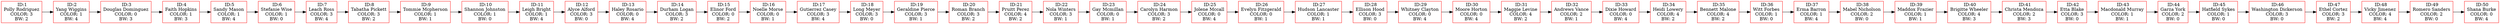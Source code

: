 digraph G { 
node[shape=box, color=red];
nodo21685669[label=" ID:1\nPolly Rodriguez\nCOLOR: 3\nBW: 2"]
nodo2133927002[label=" ID:2\nYang Wiggins\nCOLOR: 1\nBW: 4"]
nodo1836019240[label=" ID:3\nDouglas Dominguez\nCOLOR: 0\nBW: 3"]
nodo325040804[label=" ID:4\nFaith Hopkins\nCOLOR: 1\nBW: 3"]
nodo1173230247[label=" ID:5\nSandy Mason\nCOLOR: 1\nBW: 4"]
nodo856419764[label=" ID:6\nStefanie Wise\nCOLOR: 1\nBW: 0"]
nodo621009875[label=" ID:7\nLeach Ross\nCOLOR: 3\nBW: 4"]
nodo1265094477[label=" ID:8\nTabatha Pickett\nCOLOR: 3\nBW: 2"]
nodo2125039532[label=" ID:9\nTommie Mcpherson\nCOLOR: 1\nBW: 1"]
nodo312714112[label=" ID:10\nShannon Johnston\nCOLOR: 1\nBW: 0"]
nodo692404036[label=" ID:11\nLeigh Bright\nCOLOR: 1\nBW: 4"]
nodo1554874502[label=" ID:12\nAlyce Alford\nCOLOR: 3\nBW: 0"]
nodo1846274136[label=" ID:13\nHaley Rosario\nCOLOR: 0\nBW: 4"]
nodo1639705018[label=" ID:14\nDurham Logan\nCOLOR: 3\nBW: 2"]
nodo1627674070[label=" ID:15\nElinor Ford\nCOLOR: 0\nBW: 2"]
nodo1360875712[label=" ID:16\nNoelle Morse\nCOLOR: 0\nBW: 1"]
nodo1625635731[label=" ID:17\nGutierrez Casey\nCOLOR: 3\nBW: 4"]
nodo1580066828[label=" ID:18\nLong Meyer\nCOLOR: 3\nBW: 0"]
nodo491044090[label=" ID:19\nGeraldine Pierce\nCOLOR: 3\nBW: 1"]
nodo644117698[label=" ID:20\nRoman Branch\nCOLOR: 3\nBW: 2"]
nodo1872034366[label=" ID:21\nPruitt Perez\nCOLOR: 4\nBW: 2"]
nodo1581781576[label=" ID:22\nNola Winters\nCOLOR: 3\nBW: 1"]
nodo1725154839[label=" ID:23\nGay Mcmillan\nCOLOR: 0\nBW: 1"]
nodo1670675563[label=" ID:24\nCarolyn Harmon\nCOLOR: 3\nBW: 2"]
nodo723074861[label=" ID:25\nJolene Mccall\nCOLOR: 0\nBW: 4"]
nodo895328852[label=" ID:26\nEvelyn Fitzgerald\nCOLOR: 0\nBW: 1"]
nodo1304836502[label=" ID:27\nHudson Lancaster\nCOLOR: 1\nBW: 1"]
nodo225534817[label=" ID:28\nEllison Hood\nCOLOR: 3\nBW: 0"]
nodo1878246837[label=" ID:29\nWhitney Clayton\nCOLOR: 0\nBW: 4"]
nodo929338653[label=" ID:30\nMoore Horton\nCOLOR: 0\nBW: 4"]
nodo1259475182[label=" ID:31\nMaggie Levine\nCOLOR: 4\nBW: 2"]
nodo1300109446[label=" ID:32\nAndrews Vance\nCOLOR: 2\nBW: 1"]
nodo1020371697[label=" ID:33\nDixie Howard\nCOLOR: 0\nBW: 4"]
nodo789451787[label=" ID:34\nHeidi Lowery\nCOLOR: 4\nBW: 2"]
nodo1950409828[label=" ID:35\nBennett Malone\nCOLOR: 4\nBW: 2"]
nodo1229416514[label=" ID:36\nWitt Forbes\nCOLOR: 1\nBW: 0"]
nodo2016447921[label=" ID:37\nErma Barron\nCOLOR: 1\nBW: 4"]
nodo666988784[label=" ID:38\nMabel Nicholson\nCOLOR: 2\nBW: 0"]
nodo1414644648[label=" ID:39\nMaddox Frazier\nCOLOR: 1\nBW: 1"]
nodo640070680[label=" ID:40\nBrigitte Wheeler\nCOLOR: 4\nBW: 3"]
nodo1510467688[label=" ID:41\nChrista Mendoza\nCOLOR: 2\nBW: 3"]
nodo1995265320[label=" ID:42\nEtta Blake\nCOLOR: 3\nBW: 0"]
nodo746292446[label=" ID:43\nMacdonald Murray\nCOLOR: 1\nBW: 1"]
nodo1072591677[label=" ID:44\nGarza York\nCOLOR: 2\nBW: 0"]
nodo1523554304[label=" ID:45\nHatfield Sykes\nCOLOR: 1\nBW: 0"]
nodo1175962212[label=" ID:46\nWashington Dickerson\nCOLOR: 3\nBW: 0"]
nodo918221580[label=" ID:47\nEthel Cortez\nCOLOR: 3\nBW: 2"]
nodo2055281021[label=" ID:48\nVicky Jimenez\nCOLOR: 4\nBW: 4"]
nodo1554547125[label=" ID:49\nRomero Sanders\nCOLOR: 2\nBW: 0"]
nodo617901222[label=" ID:50\nShana Burke\nCOLOR: 0\nBW: 4"]
nodo21685669 -> nodo2133927002;
nodo2133927002 -> nodo1836019240;
nodo1836019240 -> nodo325040804;
nodo325040804 -> nodo1173230247;
nodo1173230247 -> nodo856419764;
nodo856419764 -> nodo621009875;
nodo621009875 -> nodo1265094477;
nodo1265094477 -> nodo2125039532;
nodo2125039532 -> nodo312714112;
nodo312714112 -> nodo692404036;
nodo692404036 -> nodo1554874502;
nodo1554874502 -> nodo1846274136;
nodo1846274136 -> nodo1639705018;
nodo1639705018 -> nodo1627674070;
nodo1627674070 -> nodo1360875712;
nodo1360875712 -> nodo1625635731;
nodo1625635731 -> nodo1580066828;
nodo1580066828 -> nodo491044090;
nodo491044090 -> nodo644117698;
nodo644117698 -> nodo1872034366;
nodo1872034366 -> nodo1581781576;
nodo1581781576 -> nodo1725154839;
nodo1725154839 -> nodo1670675563;
nodo1670675563 -> nodo723074861;
nodo723074861 -> nodo895328852;
nodo895328852 -> nodo1304836502;
nodo1304836502 -> nodo225534817;
nodo225534817 -> nodo1878246837;
nodo1878246837 -> nodo929338653;
nodo929338653 -> nodo1259475182;
nodo1259475182 -> nodo1300109446;
nodo1300109446 -> nodo1020371697;
nodo1020371697 -> nodo789451787;
nodo789451787 -> nodo1950409828;
nodo1950409828 -> nodo1229416514;
nodo1229416514 -> nodo2016447921;
nodo2016447921 -> nodo666988784;
nodo666988784 -> nodo1414644648;
nodo1414644648 -> nodo640070680;
nodo640070680 -> nodo1510467688;
nodo1510467688 -> nodo1995265320;
nodo1995265320 -> nodo746292446;
nodo746292446 -> nodo1072591677;
nodo1072591677 -> nodo1523554304;
nodo1523554304 -> nodo1175962212;
nodo1175962212 -> nodo918221580;
nodo918221580 -> nodo2055281021;
nodo2055281021 -> nodo1554547125;
nodo1554547125 -> nodo617901222;
rankdir=LR;
} 
